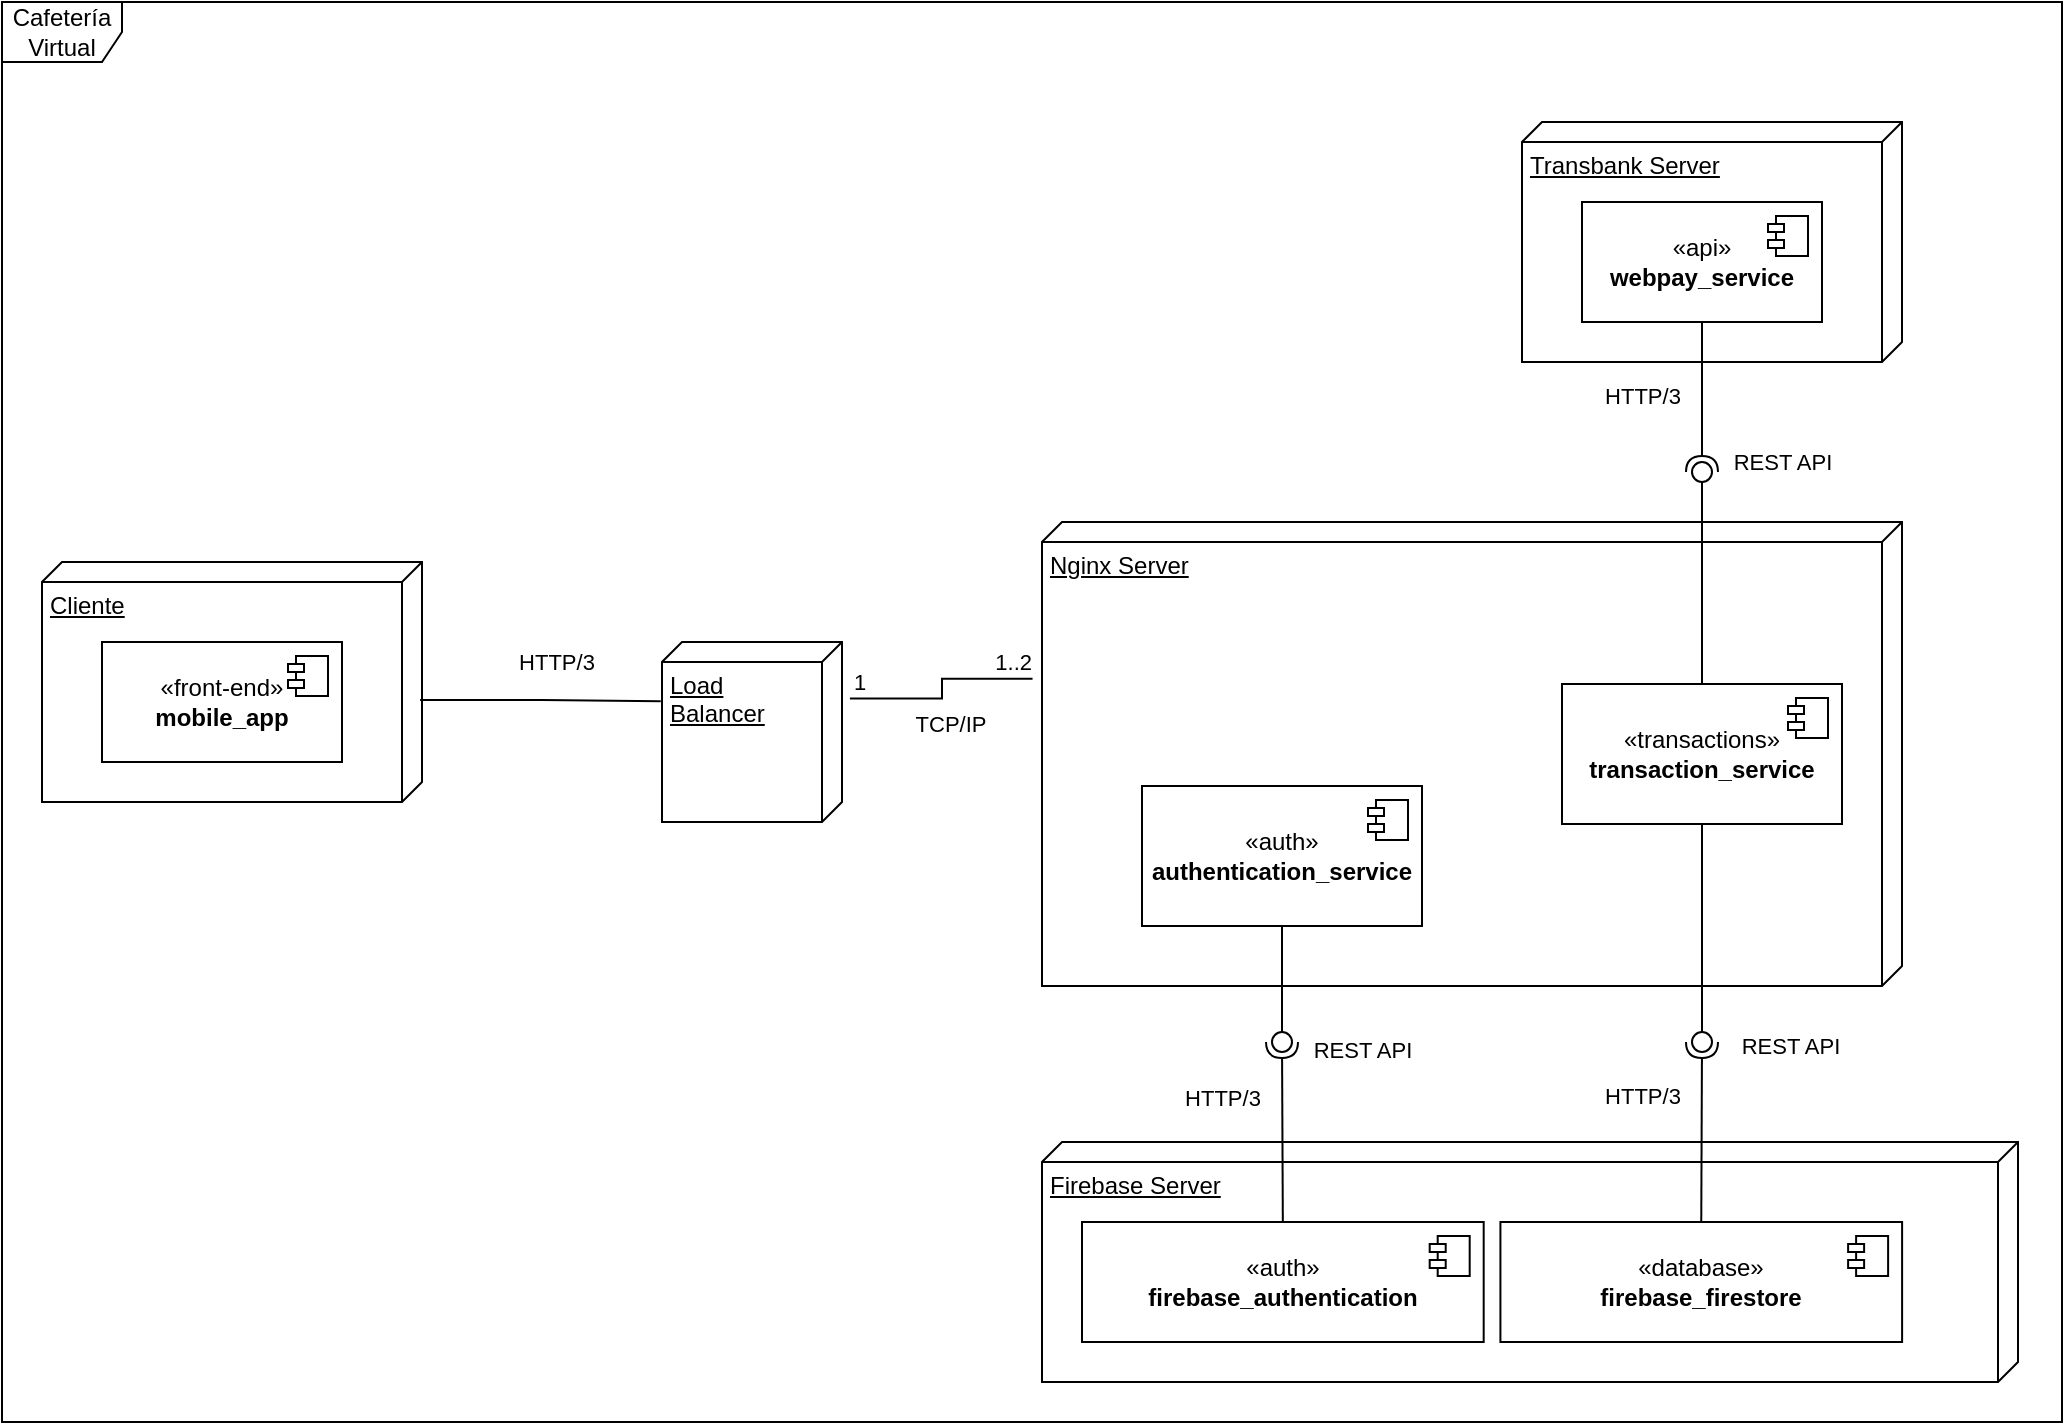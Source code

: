 <mxfile version="21.7.4" type="device">
  <diagram name="Page-1" id="9ZyNLu4KVZeICOAlVCgH">
    <mxGraphModel dx="1186" dy="1849" grid="1" gridSize="10" guides="1" tooltips="1" connect="1" arrows="1" fold="1" page="1" pageScale="1" pageWidth="850" pageHeight="1100" math="0" shadow="0">
      <root>
        <mxCell id="0" />
        <mxCell id="1" parent="0" />
        <mxCell id="m1c0zaDM8MKZKs5XDYi0-1" value="Cafetería Virtual" style="shape=umlFrame;whiteSpace=wrap;html=1;pointerEvents=0;" vertex="1" parent="1">
          <mxGeometry x="80" y="-70" width="1030" height="710" as="geometry" />
        </mxCell>
        <mxCell id="m1c0zaDM8MKZKs5XDYi0-3" value="Load Balancer" style="verticalAlign=top;align=left;spacingTop=8;spacingLeft=2;spacingRight=12;shape=cube;size=10;direction=south;fontStyle=4;html=1;whiteSpace=wrap;" vertex="1" parent="1">
          <mxGeometry x="410" y="250" width="90" height="90" as="geometry" />
        </mxCell>
        <mxCell id="m1c0zaDM8MKZKs5XDYi0-8" value="" style="group" vertex="1" connectable="0" parent="1">
          <mxGeometry x="100" y="210" width="190" height="120" as="geometry" />
        </mxCell>
        <mxCell id="m1c0zaDM8MKZKs5XDYi0-2" value="Cliente" style="verticalAlign=top;align=left;spacingTop=8;spacingLeft=2;spacingRight=12;shape=cube;size=10;direction=south;fontStyle=4;html=1;whiteSpace=wrap;" vertex="1" parent="m1c0zaDM8MKZKs5XDYi0-8">
          <mxGeometry width="190" height="120" as="geometry" />
        </mxCell>
        <mxCell id="m1c0zaDM8MKZKs5XDYi0-6" value="«front-end»&lt;br&gt;&lt;b&gt;mobile_app&lt;/b&gt;" style="html=1;dropTarget=0;whiteSpace=wrap;" vertex="1" parent="m1c0zaDM8MKZKs5XDYi0-8">
          <mxGeometry x="30" y="40" width="120" height="60" as="geometry" />
        </mxCell>
        <mxCell id="m1c0zaDM8MKZKs5XDYi0-7" value="" style="shape=module;jettyWidth=8;jettyHeight=4;" vertex="1" parent="m1c0zaDM8MKZKs5XDYi0-6">
          <mxGeometry x="1" width="20" height="20" relative="1" as="geometry">
            <mxPoint x="-27" y="7" as="offset" />
          </mxGeometry>
        </mxCell>
        <mxCell id="m1c0zaDM8MKZKs5XDYi0-9" value="" style="edgeStyle=orthogonalEdgeStyle;rounded=0;orthogonalLoop=1;jettySize=auto;html=1;endArrow=none;endFill=0;exitX=0.575;exitY=0.005;exitDx=0;exitDy=0;exitPerimeter=0;entryX=0.329;entryY=1.007;entryDx=0;entryDy=0;entryPerimeter=0;" edge="1" parent="1" source="m1c0zaDM8MKZKs5XDYi0-2" target="m1c0zaDM8MKZKs5XDYi0-3">
          <mxGeometry relative="1" as="geometry">
            <mxPoint x="300" y="270" as="sourcePoint" />
            <mxPoint x="400" y="270" as="targetPoint" />
          </mxGeometry>
        </mxCell>
        <mxCell id="m1c0zaDM8MKZKs5XDYi0-10" value="&lt;div&gt;HTTP/3&lt;/div&gt;" style="edgeLabel;html=1;align=center;verticalAlign=middle;resizable=0;points=[];" vertex="1" connectable="0" parent="m1c0zaDM8MKZKs5XDYi0-9">
          <mxGeometry x="0.398" y="1" relative="1" as="geometry">
            <mxPoint x="-16" y="-19" as="offset" />
          </mxGeometry>
        </mxCell>
        <mxCell id="m1c0zaDM8MKZKs5XDYi0-21" value="&lt;div&gt;Nginx Server&lt;/div&gt;" style="verticalAlign=top;align=left;spacingTop=8;spacingLeft=2;spacingRight=12;shape=cube;size=10;direction=south;fontStyle=4;html=1;whiteSpace=wrap;" vertex="1" parent="1">
          <mxGeometry x="600" y="190" width="430" height="232" as="geometry" />
        </mxCell>
        <mxCell id="m1c0zaDM8MKZKs5XDYi0-24" value="" style="endArrow=none;html=1;edgeStyle=orthogonalEdgeStyle;rounded=0;exitX=0.314;exitY=-0.044;exitDx=0;exitDy=0;exitPerimeter=0;entryX=0.338;entryY=1.011;entryDx=0;entryDy=0;entryPerimeter=0;" edge="1" parent="1" source="m1c0zaDM8MKZKs5XDYi0-3" target="m1c0zaDM8MKZKs5XDYi0-21">
          <mxGeometry relative="1" as="geometry">
            <mxPoint x="460" y="310" as="sourcePoint" />
            <mxPoint x="620" y="310" as="targetPoint" />
          </mxGeometry>
        </mxCell>
        <mxCell id="m1c0zaDM8MKZKs5XDYi0-25" value="&lt;div&gt;1&lt;/div&gt;" style="edgeLabel;resizable=0;html=1;align=left;verticalAlign=bottom;" connectable="0" vertex="1" parent="m1c0zaDM8MKZKs5XDYi0-24">
          <mxGeometry x="-1" relative="1" as="geometry" />
        </mxCell>
        <mxCell id="m1c0zaDM8MKZKs5XDYi0-26" value="&lt;div&gt;1..2&lt;/div&gt;" style="edgeLabel;resizable=0;html=1;align=right;verticalAlign=bottom;" connectable="0" vertex="1" parent="m1c0zaDM8MKZKs5XDYi0-24">
          <mxGeometry x="1" relative="1" as="geometry" />
        </mxCell>
        <mxCell id="m1c0zaDM8MKZKs5XDYi0-28" value="&lt;div&gt;TCP/IP&lt;/div&gt;" style="edgeLabel;html=1;align=center;verticalAlign=middle;resizable=0;points=[];" vertex="1" connectable="0" parent="m1c0zaDM8MKZKs5XDYi0-24">
          <mxGeometry x="-0.203" relative="1" as="geometry">
            <mxPoint x="9" y="12" as="offset" />
          </mxGeometry>
        </mxCell>
        <mxCell id="m1c0zaDM8MKZKs5XDYi0-29" value="&lt;div&gt;«transactions»&lt;/div&gt;&lt;div&gt;&lt;b&gt;transaction_service&lt;/b&gt;&lt;/div&gt;" style="html=1;dropTarget=0;whiteSpace=wrap;" vertex="1" parent="1">
          <mxGeometry x="860" y="271" width="140" height="70" as="geometry" />
        </mxCell>
        <mxCell id="m1c0zaDM8MKZKs5XDYi0-30" value="" style="shape=module;jettyWidth=8;jettyHeight=4;" vertex="1" parent="m1c0zaDM8MKZKs5XDYi0-29">
          <mxGeometry x="1" width="20" height="20" relative="1" as="geometry">
            <mxPoint x="-27" y="7" as="offset" />
          </mxGeometry>
        </mxCell>
        <mxCell id="m1c0zaDM8MKZKs5XDYi0-32" value="" style="group" vertex="1" connectable="0" parent="1">
          <mxGeometry x="840" y="-10" width="190" height="120" as="geometry" />
        </mxCell>
        <mxCell id="m1c0zaDM8MKZKs5XDYi0-33" value="Transbank Server" style="verticalAlign=top;align=left;spacingTop=8;spacingLeft=2;spacingRight=12;shape=cube;size=10;direction=south;fontStyle=4;html=1;whiteSpace=wrap;" vertex="1" parent="m1c0zaDM8MKZKs5XDYi0-32">
          <mxGeometry width="190" height="120" as="geometry" />
        </mxCell>
        <mxCell id="m1c0zaDM8MKZKs5XDYi0-34" value="&lt;div&gt;«api»&lt;/div&gt;&lt;div&gt;&lt;b&gt;webpay_service&lt;/b&gt;&lt;/div&gt;" style="html=1;dropTarget=0;whiteSpace=wrap;" vertex="1" parent="m1c0zaDM8MKZKs5XDYi0-32">
          <mxGeometry x="30" y="40" width="120" height="60" as="geometry" />
        </mxCell>
        <mxCell id="m1c0zaDM8MKZKs5XDYi0-35" value="" style="shape=module;jettyWidth=8;jettyHeight=4;" vertex="1" parent="m1c0zaDM8MKZKs5XDYi0-34">
          <mxGeometry x="1" width="20" height="20" relative="1" as="geometry">
            <mxPoint x="-27" y="7" as="offset" />
          </mxGeometry>
        </mxCell>
        <mxCell id="m1c0zaDM8MKZKs5XDYi0-43" value="" style="group" vertex="1" connectable="0" parent="1">
          <mxGeometry x="785" y="160" width="10" height="10" as="geometry" />
        </mxCell>
        <mxCell id="m1c0zaDM8MKZKs5XDYi0-41" value="" style="ellipse;whiteSpace=wrap;html=1;align=center;aspect=fixed;fillColor=none;strokeColor=none;resizable=0;perimeter=centerPerimeter;rotatable=0;allowArrows=0;points=[];outlineConnect=1;" vertex="1" parent="m1c0zaDM8MKZKs5XDYi0-43">
          <mxGeometry width="10" height="10" as="geometry" />
        </mxCell>
        <mxCell id="m1c0zaDM8MKZKs5XDYi0-39" value="" style="rounded=0;orthogonalLoop=1;jettySize=auto;html=1;endArrow=halfCircle;endFill=0;endSize=6;strokeWidth=1;sketch=0;exitX=0.5;exitY=1;exitDx=0;exitDy=0;" edge="1" parent="1" source="m1c0zaDM8MKZKs5XDYi0-34">
          <mxGeometry relative="1" as="geometry">
            <mxPoint x="165" y="5" as="sourcePoint" />
            <mxPoint x="930" y="165" as="targetPoint" />
          </mxGeometry>
        </mxCell>
        <mxCell id="m1c0zaDM8MKZKs5XDYi0-42" value="&lt;div&gt;REST API&lt;/div&gt;" style="edgeLabel;html=1;align=center;verticalAlign=middle;resizable=0;points=[];" vertex="1" connectable="0" parent="m1c0zaDM8MKZKs5XDYi0-39">
          <mxGeometry x="0.68" y="-2" relative="1" as="geometry">
            <mxPoint x="42" y="7" as="offset" />
          </mxGeometry>
        </mxCell>
        <mxCell id="m1c0zaDM8MKZKs5XDYi0-40" value="" style="rounded=0;orthogonalLoop=1;jettySize=auto;html=1;endArrow=oval;endFill=0;sketch=0;sourcePerimeterSpacing=0;targetPerimeterSpacing=0;endSize=10;exitX=0.5;exitY=0;exitDx=0;exitDy=0;" edge="1" parent="1" source="m1c0zaDM8MKZKs5XDYi0-29">
          <mxGeometry relative="1" as="geometry">
            <mxPoint x="125" y="5" as="sourcePoint" />
            <mxPoint x="930" y="165" as="targetPoint" />
          </mxGeometry>
        </mxCell>
        <mxCell id="m1c0zaDM8MKZKs5XDYi0-74" value="&lt;div&gt;HTTP/3&lt;/div&gt;" style="edgeLabel;html=1;align=center;verticalAlign=middle;resizable=0;points=[];" vertex="1" connectable="0" parent="m1c0zaDM8MKZKs5XDYi0-40">
          <mxGeometry x="0.597" relative="1" as="geometry">
            <mxPoint x="-30" y="-60" as="offset" />
          </mxGeometry>
        </mxCell>
        <mxCell id="m1c0zaDM8MKZKs5XDYi0-57" value="&lt;div&gt;«auth»&lt;/div&gt;&lt;div&gt;&lt;b&gt;authentication_service&lt;/b&gt;&lt;/div&gt;" style="html=1;dropTarget=0;whiteSpace=wrap;" vertex="1" parent="1">
          <mxGeometry x="650" y="322" width="140" height="70" as="geometry" />
        </mxCell>
        <mxCell id="m1c0zaDM8MKZKs5XDYi0-58" value="" style="shape=module;jettyWidth=8;jettyHeight=4;" vertex="1" parent="m1c0zaDM8MKZKs5XDYi0-57">
          <mxGeometry x="1" width="20" height="20" relative="1" as="geometry">
            <mxPoint x="-27" y="7" as="offset" />
          </mxGeometry>
        </mxCell>
        <mxCell id="m1c0zaDM8MKZKs5XDYi0-67" value="" style="group" vertex="1" connectable="0" parent="1">
          <mxGeometry x="770" y="500" width="318" height="120" as="geometry" />
        </mxCell>
        <mxCell id="m1c0zaDM8MKZKs5XDYi0-68" value="Firebase Server" style="verticalAlign=top;align=left;spacingTop=8;spacingLeft=2;spacingRight=12;shape=cube;size=10;direction=south;fontStyle=4;html=1;whiteSpace=wrap;" vertex="1" parent="m1c0zaDM8MKZKs5XDYi0-67">
          <mxGeometry x="-170" width="488" height="120" as="geometry" />
        </mxCell>
        <mxCell id="m1c0zaDM8MKZKs5XDYi0-69" value="&lt;div&gt;«database»&lt;/div&gt;&lt;div&gt;&lt;b&gt;firebase_firestore&lt;/b&gt;&lt;br&gt;&lt;/div&gt;" style="html=1;dropTarget=0;whiteSpace=wrap;" vertex="1" parent="m1c0zaDM8MKZKs5XDYi0-67">
          <mxGeometry x="59.211" y="40" width="200.842" height="60" as="geometry" />
        </mxCell>
        <mxCell id="m1c0zaDM8MKZKs5XDYi0-70" value="" style="shape=module;jettyWidth=8;jettyHeight=4;" vertex="1" parent="m1c0zaDM8MKZKs5XDYi0-69">
          <mxGeometry x="1" width="20" height="20" relative="1" as="geometry">
            <mxPoint x="-27" y="7" as="offset" />
          </mxGeometry>
        </mxCell>
        <mxCell id="m1c0zaDM8MKZKs5XDYi0-71" value="&lt;div&gt;«auth»&lt;/div&gt;&lt;div&gt;&lt;b&gt;firebase_authentication&lt;/b&gt;&lt;br&gt;&lt;/div&gt;" style="html=1;dropTarget=0;whiteSpace=wrap;" vertex="1" parent="m1c0zaDM8MKZKs5XDYi0-67">
          <mxGeometry x="-149.999" y="40" width="200.842" height="60" as="geometry" />
        </mxCell>
        <mxCell id="m1c0zaDM8MKZKs5XDYi0-72" value="" style="shape=module;jettyWidth=8;jettyHeight=4;" vertex="1" parent="m1c0zaDM8MKZKs5XDYi0-71">
          <mxGeometry x="1" width="20" height="20" relative="1" as="geometry">
            <mxPoint x="-27" y="7" as="offset" />
          </mxGeometry>
        </mxCell>
        <mxCell id="m1c0zaDM8MKZKs5XDYi0-64" value="" style="rounded=0;orthogonalLoop=1;jettySize=auto;html=1;endArrow=halfCircle;endFill=0;endSize=6;strokeWidth=1;sketch=0;exitX=0.5;exitY=0;exitDx=0;exitDy=0;" edge="1" parent="1" source="m1c0zaDM8MKZKs5XDYi0-69">
          <mxGeometry relative="1" as="geometry">
            <mxPoint x="929.5" y="440" as="sourcePoint" />
            <mxPoint x="930" y="450" as="targetPoint" />
          </mxGeometry>
        </mxCell>
        <mxCell id="m1c0zaDM8MKZKs5XDYi0-65" value="&lt;div&gt;REST API&lt;/div&gt;" style="edgeLabel;html=1;align=center;verticalAlign=middle;resizable=0;points=[];" vertex="1" connectable="0" parent="m1c0zaDM8MKZKs5XDYi0-64">
          <mxGeometry x="0.68" y="-2" relative="1" as="geometry">
            <mxPoint x="42" y="-13" as="offset" />
          </mxGeometry>
        </mxCell>
        <mxCell id="m1c0zaDM8MKZKs5XDYi0-77" value="&lt;div&gt;HTTP/3&lt;/div&gt;" style="edgeLabel;html=1;align=center;verticalAlign=middle;resizable=0;points=[];" vertex="1" connectable="0" parent="m1c0zaDM8MKZKs5XDYi0-64">
          <mxGeometry x="0.4" y="1" relative="1" as="geometry">
            <mxPoint x="-29" as="offset" />
          </mxGeometry>
        </mxCell>
        <mxCell id="m1c0zaDM8MKZKs5XDYi0-66" value="" style="rounded=0;orthogonalLoop=1;jettySize=auto;html=1;endArrow=oval;endFill=0;sketch=0;sourcePerimeterSpacing=0;targetPerimeterSpacing=0;endSize=10;exitX=0.5;exitY=1;exitDx=0;exitDy=0;" edge="1" parent="1" source="m1c0zaDM8MKZKs5XDYi0-29">
          <mxGeometry relative="1" as="geometry">
            <mxPoint x="929.5" y="580" as="sourcePoint" />
            <mxPoint x="930" y="450" as="targetPoint" />
          </mxGeometry>
        </mxCell>
        <mxCell id="m1c0zaDM8MKZKs5XDYi0-49" value="" style="rounded=0;orthogonalLoop=1;jettySize=auto;html=1;endArrow=halfCircle;endFill=0;endSize=6;strokeWidth=1;sketch=0;exitX=0.5;exitY=0;exitDx=0;exitDy=0;" edge="1" parent="1" source="m1c0zaDM8MKZKs5XDYi0-71">
          <mxGeometry relative="1" as="geometry">
            <mxPoint x="720" y="410" as="sourcePoint" />
            <mxPoint x="720" y="450" as="targetPoint" />
          </mxGeometry>
        </mxCell>
        <mxCell id="m1c0zaDM8MKZKs5XDYi0-50" value="&lt;div&gt;REST API&lt;/div&gt;" style="edgeLabel;html=1;align=center;verticalAlign=middle;resizable=0;points=[];" vertex="1" connectable="0" parent="m1c0zaDM8MKZKs5XDYi0-49">
          <mxGeometry x="0.68" y="-2" relative="1" as="geometry">
            <mxPoint x="38" y="-11" as="offset" />
          </mxGeometry>
        </mxCell>
        <mxCell id="m1c0zaDM8MKZKs5XDYi0-78" value="&lt;div&gt;HTTP/3&lt;/div&gt;" style="edgeLabel;html=1;align=center;verticalAlign=middle;resizable=0;points=[];" vertex="1" connectable="0" parent="m1c0zaDM8MKZKs5XDYi0-49">
          <mxGeometry x="0.375" y="-1" relative="1" as="geometry">
            <mxPoint x="-31" as="offset" />
          </mxGeometry>
        </mxCell>
        <mxCell id="m1c0zaDM8MKZKs5XDYi0-51" value="" style="rounded=0;orthogonalLoop=1;jettySize=auto;html=1;endArrow=oval;endFill=0;sketch=0;sourcePerimeterSpacing=0;targetPerimeterSpacing=0;endSize=10;exitX=0.5;exitY=1;exitDx=0;exitDy=0;" edge="1" parent="1" source="m1c0zaDM8MKZKs5XDYi0-57">
          <mxGeometry relative="1" as="geometry">
            <mxPoint x="720" y="550" as="sourcePoint" />
            <mxPoint x="720" y="450" as="targetPoint" />
          </mxGeometry>
        </mxCell>
      </root>
    </mxGraphModel>
  </diagram>
</mxfile>
